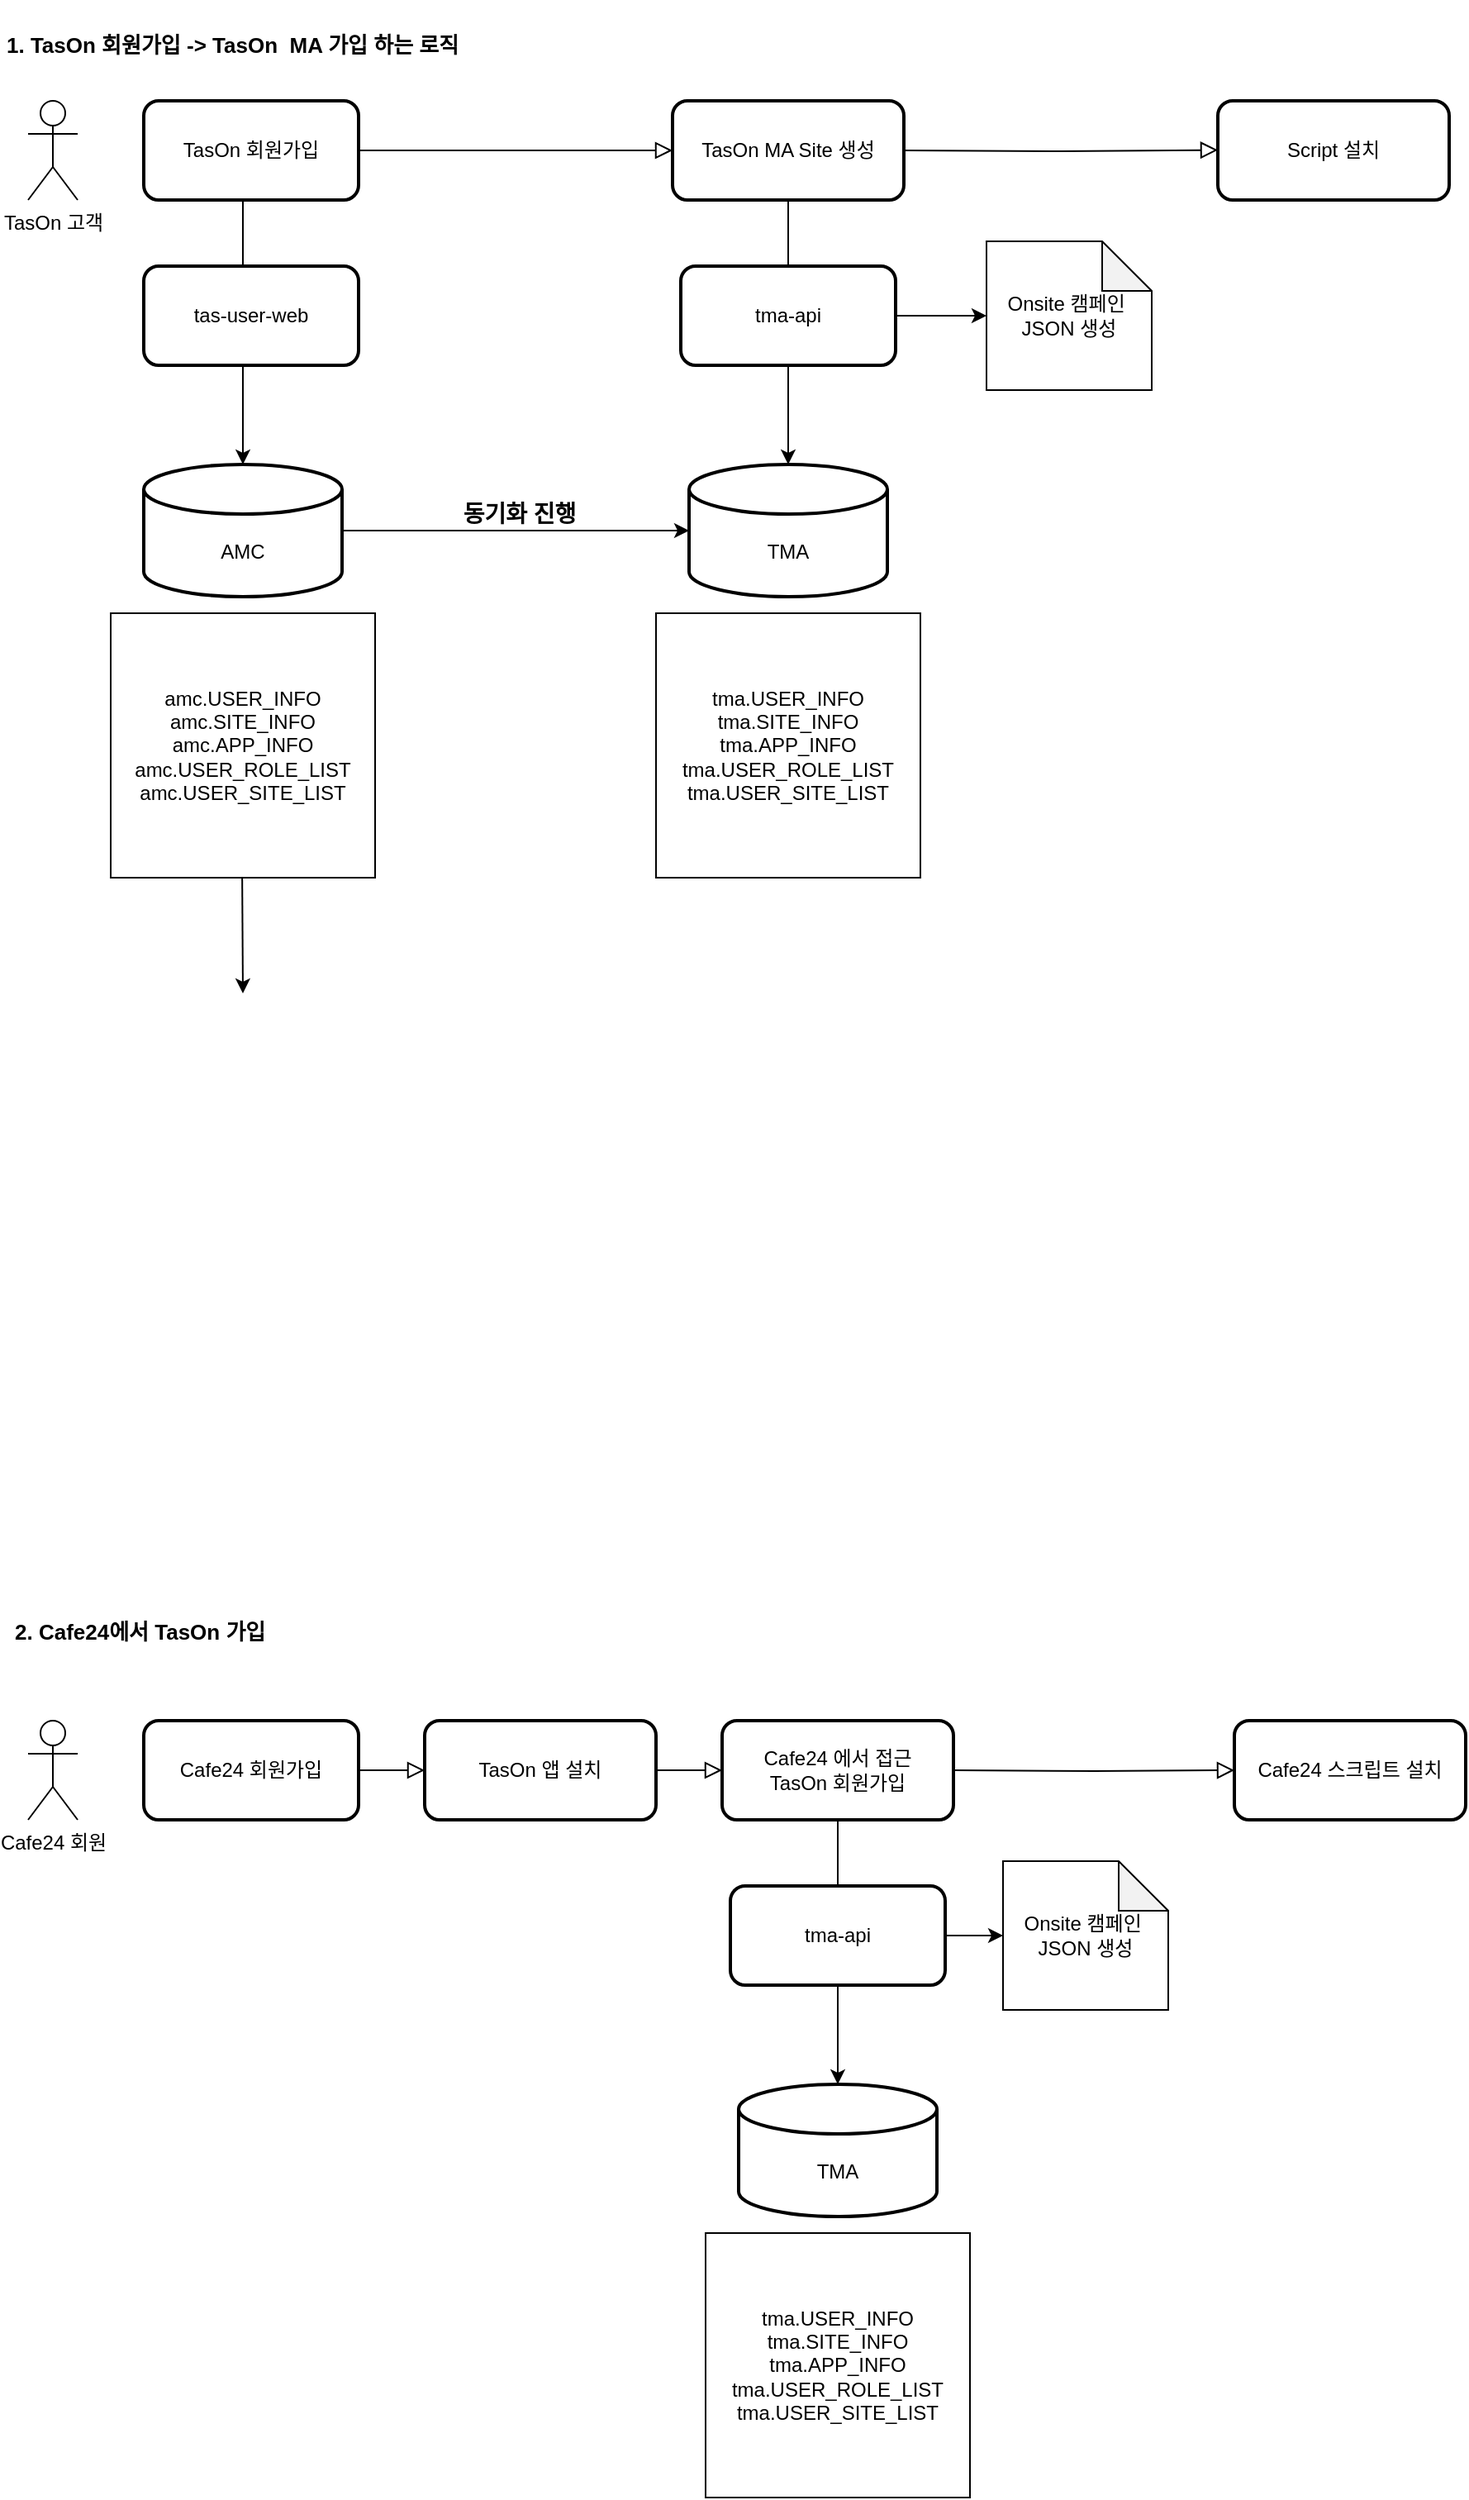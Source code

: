 <mxfile version="21.7.5" type="github">
  <diagram name="페이지-1" id="8XCkK9Wqvl7NkWUmMLuJ">
    <mxGraphModel dx="2059" dy="1110" grid="1" gridSize="10" guides="1" tooltips="1" connect="1" arrows="1" fold="1" page="1" pageScale="1" pageWidth="1169" pageHeight="1654" math="0" shadow="0">
      <root>
        <mxCell id="0" />
        <mxCell id="1" parent="0" />
        <mxCell id="aHB1TRmOb6sOubxurkW1-2" value="TasOn 고객" style="shape=umlActor;verticalLabelPosition=bottom;verticalAlign=top;html=1;labelBackgroundColor=none;" vertex="1" parent="1">
          <mxGeometry x="40" y="60" width="30" height="60" as="geometry" />
        </mxCell>
        <mxCell id="aHB1TRmOb6sOubxurkW1-3" value="" style="rounded=0;html=1;jettySize=auto;orthogonalLoop=1;fontSize=11;endArrow=block;endFill=0;endSize=8;strokeWidth=1;shadow=0;labelBackgroundColor=none;edgeStyle=orthogonalEdgeStyle;fontColor=default;entryX=0;entryY=0.5;entryDx=0;entryDy=0;exitX=1;exitY=0.5;exitDx=0;exitDy=0;" edge="1" parent="1" source="aHB1TRmOb6sOubxurkW1-4" target="aHB1TRmOb6sOubxurkW1-5">
          <mxGeometry relative="1" as="geometry">
            <mxPoint x="430" y="100" as="targetPoint" />
            <mxPoint x="310" y="100" as="sourcePoint" />
          </mxGeometry>
        </mxCell>
        <mxCell id="aHB1TRmOb6sOubxurkW1-4" value="TasOn 회원가입" style="rounded=1;whiteSpace=wrap;html=1;fontSize=12;glass=0;strokeWidth=2;shadow=0;labelBackgroundColor=none;" vertex="1" parent="1">
          <mxGeometry x="110" y="60" width="130" height="60" as="geometry" />
        </mxCell>
        <mxCell id="aHB1TRmOb6sOubxurkW1-5" value="TasOn MA Site 생성" style="rounded=1;whiteSpace=wrap;html=1;fontSize=12;glass=0;strokeWidth=2;shadow=0;labelBackgroundColor=none;" vertex="1" parent="1">
          <mxGeometry x="430" y="60" width="140" height="60" as="geometry" />
        </mxCell>
        <mxCell id="aHB1TRmOb6sOubxurkW1-6" value="" style="endArrow=classic;html=1;rounded=0;labelBackgroundColor=none;fontColor=default;" edge="1" parent="1" target="aHB1TRmOb6sOubxurkW1-7">
          <mxGeometry width="50" height="50" relative="1" as="geometry">
            <mxPoint x="170" y="120" as="sourcePoint" />
            <mxPoint x="170" y="220" as="targetPoint" />
          </mxGeometry>
        </mxCell>
        <mxCell id="aHB1TRmOb6sOubxurkW1-7" value="AMC" style="shape=cylinder3;whiteSpace=wrap;html=1;boundedLbl=1;backgroundOutline=1;size=15;strokeWidth=2;labelBackgroundColor=none;" vertex="1" parent="1">
          <mxGeometry x="110" y="280" width="120" height="80" as="geometry" />
        </mxCell>
        <mxCell id="aHB1TRmOb6sOubxurkW1-8" value="" style="endArrow=classic;html=1;rounded=0;labelBackgroundColor=none;fontColor=default;" edge="1" parent="1" target="aHB1TRmOb6sOubxurkW1-9">
          <mxGeometry width="50" height="50" relative="1" as="geometry">
            <mxPoint x="500" y="120" as="sourcePoint" />
            <mxPoint x="500" y="220" as="targetPoint" />
          </mxGeometry>
        </mxCell>
        <mxCell id="aHB1TRmOb6sOubxurkW1-9" value="TMA" style="shape=cylinder3;whiteSpace=wrap;html=1;boundedLbl=1;backgroundOutline=1;size=15;strokeWidth=2;labelBackgroundColor=none;" vertex="1" parent="1">
          <mxGeometry x="440" y="280" width="120" height="80" as="geometry" />
        </mxCell>
        <mxCell id="aHB1TRmOb6sOubxurkW1-10" value="tma-api" style="rounded=1;whiteSpace=wrap;html=1;strokeWidth=2;labelBackgroundColor=none;" vertex="1" parent="1">
          <mxGeometry x="435" y="160" width="130" height="60" as="geometry" />
        </mxCell>
        <mxCell id="aHB1TRmOb6sOubxurkW1-17" value="" style="endArrow=classic;html=1;rounded=0;entryX=0;entryY=0.5;entryDx=0;entryDy=0;entryPerimeter=0;exitX=1;exitY=0.5;exitDx=0;exitDy=0;exitPerimeter=0;labelBackgroundColor=none;fontColor=default;" edge="1" parent="1">
          <mxGeometry width="50" height="50" relative="1" as="geometry">
            <mxPoint x="230" y="320" as="sourcePoint" />
            <mxPoint x="440" y="320" as="targetPoint" />
          </mxGeometry>
        </mxCell>
        <mxCell id="aHB1TRmOb6sOubxurkW1-29" value="동기화 진행" style="edgeLabel;html=1;align=center;verticalAlign=middle;resizable=0;points=[];fontSize=14;fontStyle=1;labelBackgroundColor=none;" vertex="1" connectable="0" parent="aHB1TRmOb6sOubxurkW1-17">
          <mxGeometry x="0.014" y="-4" relative="1" as="geometry">
            <mxPoint y="-14" as="offset" />
          </mxGeometry>
        </mxCell>
        <mxCell id="aHB1TRmOb6sOubxurkW1-19" value="tma.USER_INFO&#xa;tma.SITE_INFO&#xa;tma.APP_INFO&#xa;tma.USER_ROLE_LIST&#xa;tma.USER_SITE_LIST" style="whiteSpace=wrap;html=1;aspect=fixed;labelBackgroundColor=none;" vertex="1" parent="1">
          <mxGeometry x="420" y="370" width="160" height="160" as="geometry" />
        </mxCell>
        <mxCell id="aHB1TRmOb6sOubxurkW1-20" value="&lt;div&gt;amc.USER_INFO&lt;/div&gt;&lt;div&gt;amc.SITE_INFO&lt;/div&gt;&lt;div&gt;amc.APP_INFO&lt;/div&gt;&lt;div&gt;amc.USER_ROLE_LIST&lt;/div&gt;&lt;div&gt;amc.USER_SITE_LIST&lt;/div&gt;" style="whiteSpace=wrap;html=1;aspect=fixed;labelBackgroundColor=none;" vertex="1" parent="1">
          <mxGeometry x="90" y="370" width="160" height="160" as="geometry" />
        </mxCell>
        <mxCell id="aHB1TRmOb6sOubxurkW1-22" value="" style="endArrow=classic;html=1;rounded=0;labelBackgroundColor=none;fontColor=default;" edge="1" parent="1">
          <mxGeometry width="50" height="50" relative="1" as="geometry">
            <mxPoint x="169.57" y="530" as="sourcePoint" />
            <mxPoint x="170" y="600" as="targetPoint" />
          </mxGeometry>
        </mxCell>
        <mxCell id="aHB1TRmOb6sOubxurkW1-24" value="" style="endArrow=classic;html=1;rounded=0;entryX=0;entryY=0.5;entryDx=0;entryDy=0;entryPerimeter=0;labelBackgroundColor=none;fontColor=default;exitX=1;exitY=0.5;exitDx=0;exitDy=0;" edge="1" parent="1" source="aHB1TRmOb6sOubxurkW1-10" target="aHB1TRmOb6sOubxurkW1-26">
          <mxGeometry width="50" height="50" relative="1" as="geometry">
            <mxPoint x="570" y="190" as="sourcePoint" />
            <mxPoint x="615" y="310" as="targetPoint" />
          </mxGeometry>
        </mxCell>
        <mxCell id="aHB1TRmOb6sOubxurkW1-26" value="Onsite 캠페인&amp;nbsp;&lt;br&gt;JSON 생성" style="shape=note;whiteSpace=wrap;html=1;backgroundOutline=1;darkOpacity=0.05;labelBackgroundColor=none;" vertex="1" parent="1">
          <mxGeometry x="620" y="145" width="100" height="90" as="geometry" />
        </mxCell>
        <mxCell id="aHB1TRmOb6sOubxurkW1-27" value="&lt;h2&gt;&lt;font style=&quot;font-size: 13px;&quot;&gt;1. TasOn 회원가입 -&amp;gt; TasOn&amp;nbsp; MA 가입 하는 로직&lt;/font&gt;&lt;/h2&gt;" style="text;strokeColor=none;align=left;fillColor=none;html=1;verticalAlign=middle;whiteSpace=wrap;rounded=0;labelBackgroundColor=none;" vertex="1" parent="1">
          <mxGeometry x="25" y="10" width="290" height="30" as="geometry" />
        </mxCell>
        <mxCell id="aHB1TRmOb6sOubxurkW1-28" value="tas-user-web" style="rounded=1;whiteSpace=wrap;html=1;strokeWidth=2;labelBackgroundColor=none;" vertex="1" parent="1">
          <mxGeometry x="110" y="160" width="130" height="60" as="geometry" />
        </mxCell>
        <mxCell id="aHB1TRmOb6sOubxurkW1-30" value="&lt;h2&gt;&lt;span style=&quot;font-size: 13px;&quot;&gt;2. Cafe24에서 TasOn 가입&amp;nbsp;&lt;/span&gt;&lt;/h2&gt;" style="text;strokeColor=none;align=left;fillColor=none;html=1;verticalAlign=middle;whiteSpace=wrap;rounded=0;labelBackgroundColor=none;" vertex="1" parent="1">
          <mxGeometry x="30" y="970" width="290" height="30" as="geometry" />
        </mxCell>
        <mxCell id="aHB1TRmOb6sOubxurkW1-32" value="Cafe24 회원" style="shape=umlActor;verticalLabelPosition=bottom;verticalAlign=top;html=1;labelBackgroundColor=none;" vertex="1" parent="1">
          <mxGeometry x="40" y="1040" width="30" height="60" as="geometry" />
        </mxCell>
        <mxCell id="aHB1TRmOb6sOubxurkW1-33" value="" style="rounded=0;html=1;jettySize=auto;orthogonalLoop=1;fontSize=11;endArrow=block;endFill=0;endSize=8;strokeWidth=1;shadow=0;labelBackgroundColor=none;edgeStyle=orthogonalEdgeStyle;fontColor=default;entryX=0;entryY=0.5;entryDx=0;entryDy=0;exitX=1;exitY=0.5;exitDx=0;exitDy=0;" edge="1" parent="1" source="aHB1TRmOb6sOubxurkW1-34" target="aHB1TRmOb6sOubxurkW1-35">
          <mxGeometry relative="1" as="geometry">
            <mxPoint x="420" y="1080" as="targetPoint" />
            <mxPoint x="250" y="1070" as="sourcePoint" />
            <Array as="points" />
          </mxGeometry>
        </mxCell>
        <mxCell id="aHB1TRmOb6sOubxurkW1-34" value="Cafe24 회원가입" style="rounded=1;whiteSpace=wrap;html=1;fontSize=12;glass=0;strokeWidth=2;shadow=0;labelBackgroundColor=none;" vertex="1" parent="1">
          <mxGeometry x="110" y="1040" width="130" height="60" as="geometry" />
        </mxCell>
        <mxCell id="aHB1TRmOb6sOubxurkW1-35" value="TasOn 앱 설치" style="rounded=1;whiteSpace=wrap;html=1;fontSize=12;glass=0;strokeWidth=2;shadow=0;labelBackgroundColor=none;" vertex="1" parent="1">
          <mxGeometry x="280" y="1040" width="140" height="60" as="geometry" />
        </mxCell>
        <mxCell id="aHB1TRmOb6sOubxurkW1-38" value="" style="rounded=0;html=1;jettySize=auto;orthogonalLoop=1;fontSize=11;endArrow=block;endFill=0;endSize=8;strokeWidth=1;shadow=0;labelBackgroundColor=none;edgeStyle=orthogonalEdgeStyle;fontColor=default;entryX=0;entryY=0.5;entryDx=0;entryDy=0;exitX=1;exitY=0.5;exitDx=0;exitDy=0;" edge="1" parent="1" target="aHB1TRmOb6sOubxurkW1-39" source="aHB1TRmOb6sOubxurkW1-35">
          <mxGeometry relative="1" as="geometry">
            <mxPoint x="640" y="1080" as="targetPoint" />
            <mxPoint x="450" y="1070" as="sourcePoint" />
          </mxGeometry>
        </mxCell>
        <mxCell id="aHB1TRmOb6sOubxurkW1-39" value="Cafe24 에서 접근 &lt;br&gt;TasOn 회원가입" style="rounded=1;whiteSpace=wrap;html=1;fontSize=12;glass=0;strokeWidth=2;shadow=0;labelBackgroundColor=none;" vertex="1" parent="1">
          <mxGeometry x="460" y="1040" width="140" height="60" as="geometry" />
        </mxCell>
        <mxCell id="aHB1TRmOb6sOubxurkW1-40" value="" style="endArrow=classic;html=1;rounded=0;labelBackgroundColor=none;fontColor=default;" edge="1" parent="1" target="aHB1TRmOb6sOubxurkW1-41">
          <mxGeometry width="50" height="50" relative="1" as="geometry">
            <mxPoint x="530" y="1100" as="sourcePoint" />
            <mxPoint x="530" y="1200" as="targetPoint" />
          </mxGeometry>
        </mxCell>
        <mxCell id="aHB1TRmOb6sOubxurkW1-41" value="TMA" style="shape=cylinder3;whiteSpace=wrap;html=1;boundedLbl=1;backgroundOutline=1;size=15;strokeWidth=2;labelBackgroundColor=none;" vertex="1" parent="1">
          <mxGeometry x="470" y="1260" width="120" height="80" as="geometry" />
        </mxCell>
        <mxCell id="aHB1TRmOb6sOubxurkW1-42" value="tma-api" style="rounded=1;whiteSpace=wrap;html=1;strokeWidth=2;labelBackgroundColor=none;" vertex="1" parent="1">
          <mxGeometry x="465" y="1140" width="130" height="60" as="geometry" />
        </mxCell>
        <mxCell id="aHB1TRmOb6sOubxurkW1-43" value="tma.USER_INFO&#xa;tma.SITE_INFO&#xa;tma.APP_INFO&#xa;tma.USER_ROLE_LIST&#xa;tma.USER_SITE_LIST" style="whiteSpace=wrap;html=1;aspect=fixed;labelBackgroundColor=none;" vertex="1" parent="1">
          <mxGeometry x="450" y="1350" width="160" height="160" as="geometry" />
        </mxCell>
        <mxCell id="aHB1TRmOb6sOubxurkW1-44" value="" style="endArrow=classic;html=1;rounded=0;entryX=0;entryY=0.5;entryDx=0;entryDy=0;entryPerimeter=0;exitX=1;exitY=0.5;exitDx=0;exitDy=0;labelBackgroundColor=none;fontColor=default;" edge="1" parent="1" source="aHB1TRmOb6sOubxurkW1-42" target="aHB1TRmOb6sOubxurkW1-45">
          <mxGeometry width="50" height="50" relative="1" as="geometry">
            <mxPoint x="590" y="1215" as="sourcePoint" />
            <mxPoint x="690" y="1290" as="targetPoint" />
          </mxGeometry>
        </mxCell>
        <mxCell id="aHB1TRmOb6sOubxurkW1-45" value="Onsite 캠페인&amp;nbsp;&lt;br&gt;JSON 생성" style="shape=note;whiteSpace=wrap;html=1;backgroundOutline=1;darkOpacity=0.05;labelBackgroundColor=none;" vertex="1" parent="1">
          <mxGeometry x="630" y="1125" width="100" height="90" as="geometry" />
        </mxCell>
        <mxCell id="aHB1TRmOb6sOubxurkW1-46" value="" style="rounded=0;html=1;jettySize=auto;orthogonalLoop=1;fontSize=11;endArrow=block;endFill=0;endSize=8;strokeWidth=1;shadow=0;labelBackgroundColor=none;edgeStyle=orthogonalEdgeStyle;fontColor=default;entryX=0;entryY=0.5;entryDx=0;entryDy=0;" edge="1" parent="1" target="aHB1TRmOb6sOubxurkW1-47">
          <mxGeometry relative="1" as="geometry">
            <mxPoint x="980" y="1080" as="targetPoint" />
            <mxPoint x="600" y="1070" as="sourcePoint" />
          </mxGeometry>
        </mxCell>
        <mxCell id="aHB1TRmOb6sOubxurkW1-47" value="Cafe24 스크립트 설치" style="rounded=1;whiteSpace=wrap;html=1;fontSize=12;glass=0;strokeWidth=2;shadow=0;labelBackgroundColor=none;" vertex="1" parent="1">
          <mxGeometry x="770" y="1040" width="140" height="60" as="geometry" />
        </mxCell>
        <mxCell id="aHB1TRmOb6sOubxurkW1-48" value="Script 설치" style="rounded=1;whiteSpace=wrap;html=1;fontSize=12;glass=0;strokeWidth=2;shadow=0;labelBackgroundColor=none;" vertex="1" parent="1">
          <mxGeometry x="760" y="60" width="140" height="60" as="geometry" />
        </mxCell>
        <mxCell id="aHB1TRmOb6sOubxurkW1-49" value="" style="rounded=0;html=1;jettySize=auto;orthogonalLoop=1;fontSize=11;endArrow=block;endFill=0;endSize=8;strokeWidth=1;shadow=0;labelBackgroundColor=none;edgeStyle=orthogonalEdgeStyle;fontColor=default;entryX=0;entryY=0.5;entryDx=0;entryDy=0;" edge="1" parent="1">
          <mxGeometry relative="1" as="geometry">
            <mxPoint x="760" y="89.79" as="targetPoint" />
            <mxPoint x="570" y="90" as="sourcePoint" />
          </mxGeometry>
        </mxCell>
      </root>
    </mxGraphModel>
  </diagram>
</mxfile>
